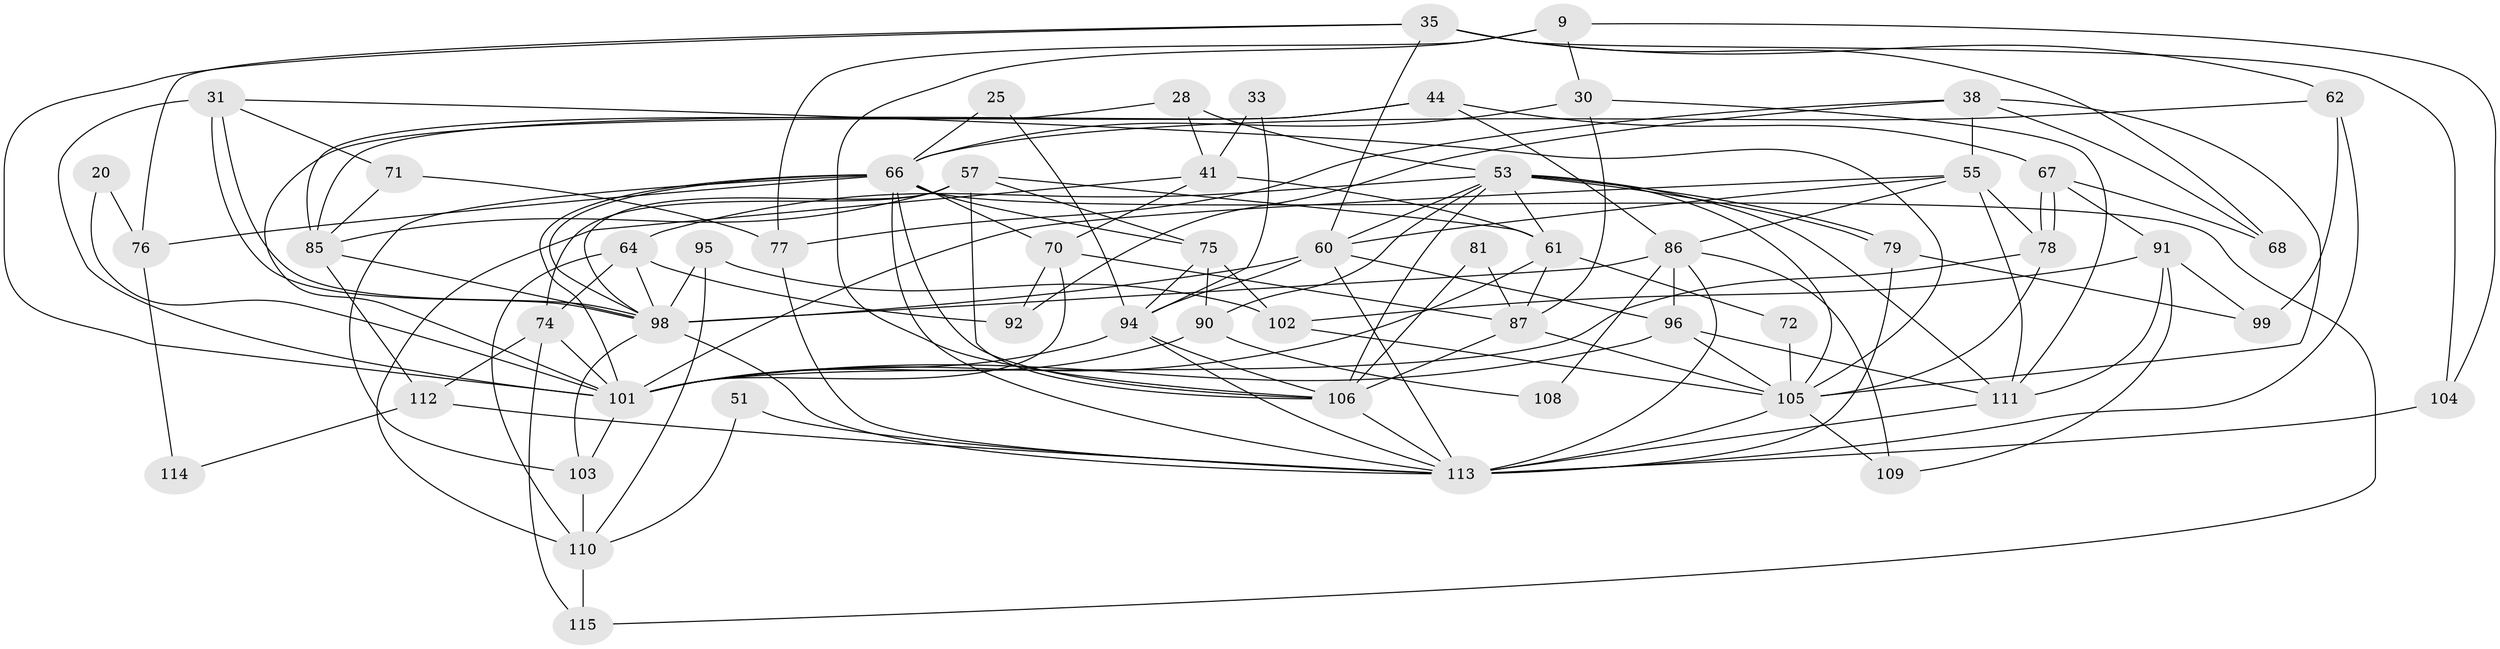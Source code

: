 // original degree distribution, {8: 0.008695652173913044, 3: 0.26956521739130435, 2: 0.12173913043478261, 4: 0.2608695652173913, 5: 0.24347826086956523, 7: 0.043478260869565216, 6: 0.05217391304347826}
// Generated by graph-tools (version 1.1) at 2025/52/03/04/25 21:52:47]
// undirected, 57 vertices, 145 edges
graph export_dot {
graph [start="1"]
  node [color=gray90,style=filled];
  9;
  20;
  25;
  28;
  30;
  31;
  33;
  35 [super="+15+13"];
  38 [super="+4"];
  41;
  44;
  51;
  53 [super="+8"];
  55 [super="+23"];
  57 [super="+50"];
  60 [super="+52+12"];
  61 [super="+11+59"];
  62;
  64;
  66 [super="+5+65"];
  67;
  68;
  70 [super="+46"];
  71 [super="+42"];
  72;
  74;
  75 [super="+17"];
  76;
  77;
  78;
  79;
  81;
  85;
  86 [super="+49"];
  87 [super="+36"];
  90 [super="+10"];
  91;
  92;
  94 [super="+93"];
  95;
  96 [super="+6"];
  98 [super="+3+22+80+58"];
  99;
  101 [super="+43+88+97"];
  102;
  103 [super="+82+47"];
  104;
  105 [super="+100+63"];
  106 [super="+69"];
  108;
  109;
  110 [super="+73"];
  111 [super="+26+84"];
  112;
  113 [super="+37+39+48+107"];
  114;
  115;
  9 -- 30;
  9 -- 77;
  9 -- 104;
  9 -- 106;
  20 -- 76;
  20 -- 101;
  25 -- 94;
  25 -- 66;
  28 -- 85;
  28 -- 53;
  28 -- 41;
  30 -- 87;
  30 -- 111;
  30 -- 66;
  31 -- 98;
  31 -- 98;
  31 -- 71;
  31 -- 101;
  31 -- 105;
  33 -- 41;
  33 -- 94;
  35 -- 101 [weight=2];
  35 -- 60;
  35 -- 62 [weight=2];
  35 -- 68;
  35 -- 104;
  35 -- 76;
  38 -- 92;
  38 -- 77;
  38 -- 68;
  38 -- 105;
  38 -- 55;
  41 -- 110;
  41 -- 70;
  41 -- 61;
  44 -- 86;
  44 -- 67;
  44 -- 85;
  44 -- 101;
  51 -- 110;
  51 -- 113;
  53 -- 79;
  53 -- 79;
  53 -- 111 [weight=2];
  53 -- 61 [weight=2];
  53 -- 64;
  53 -- 106 [weight=2];
  53 -- 90;
  53 -- 60 [weight=2];
  53 -- 105;
  55 -- 78 [weight=2];
  55 -- 86;
  55 -- 111;
  55 -- 101;
  55 -- 60;
  57 -- 85 [weight=2];
  57 -- 98;
  57 -- 74;
  57 -- 61;
  57 -- 75;
  57 -- 106;
  60 -- 113;
  60 -- 96;
  60 -- 94 [weight=2];
  60 -- 98;
  61 -- 87 [weight=2];
  61 -- 72;
  61 -- 101;
  62 -- 99;
  62 -- 66;
  62 -- 113;
  64 -- 74;
  64 -- 92;
  64 -- 110;
  64 -- 98;
  66 -- 75;
  66 -- 101;
  66 -- 103 [weight=3];
  66 -- 98 [weight=2];
  66 -- 76;
  66 -- 115;
  66 -- 113 [weight=2];
  66 -- 70;
  66 -- 106;
  67 -- 91;
  67 -- 78;
  67 -- 78;
  67 -- 68;
  70 -- 87;
  70 -- 92;
  70 -- 101;
  71 -- 85;
  71 -- 77;
  72 -- 105;
  74 -- 115;
  74 -- 112;
  74 -- 101;
  75 -- 90;
  75 -- 102;
  75 -- 94;
  76 -- 114;
  77 -- 113;
  78 -- 101;
  78 -- 105;
  79 -- 99;
  79 -- 113;
  81 -- 106;
  81 -- 87;
  85 -- 112;
  85 -- 98;
  86 -- 108;
  86 -- 113 [weight=2];
  86 -- 96 [weight=2];
  86 -- 98;
  86 -- 109;
  87 -- 105 [weight=2];
  87 -- 106;
  90 -- 108;
  90 -- 101;
  91 -- 102;
  91 -- 99;
  91 -- 109;
  91 -- 111;
  94 -- 101 [weight=2];
  94 -- 106;
  94 -- 113;
  95 -- 102;
  95 -- 110;
  95 -- 98;
  96 -- 111;
  96 -- 101 [weight=2];
  96 -- 105;
  98 -- 103;
  98 -- 113 [weight=3];
  101 -- 103 [weight=2];
  102 -- 105;
  103 -- 110;
  104 -- 113 [weight=2];
  105 -- 113 [weight=3];
  105 -- 109;
  106 -- 113;
  110 -- 115;
  111 -- 113;
  112 -- 114;
  112 -- 113;
}
